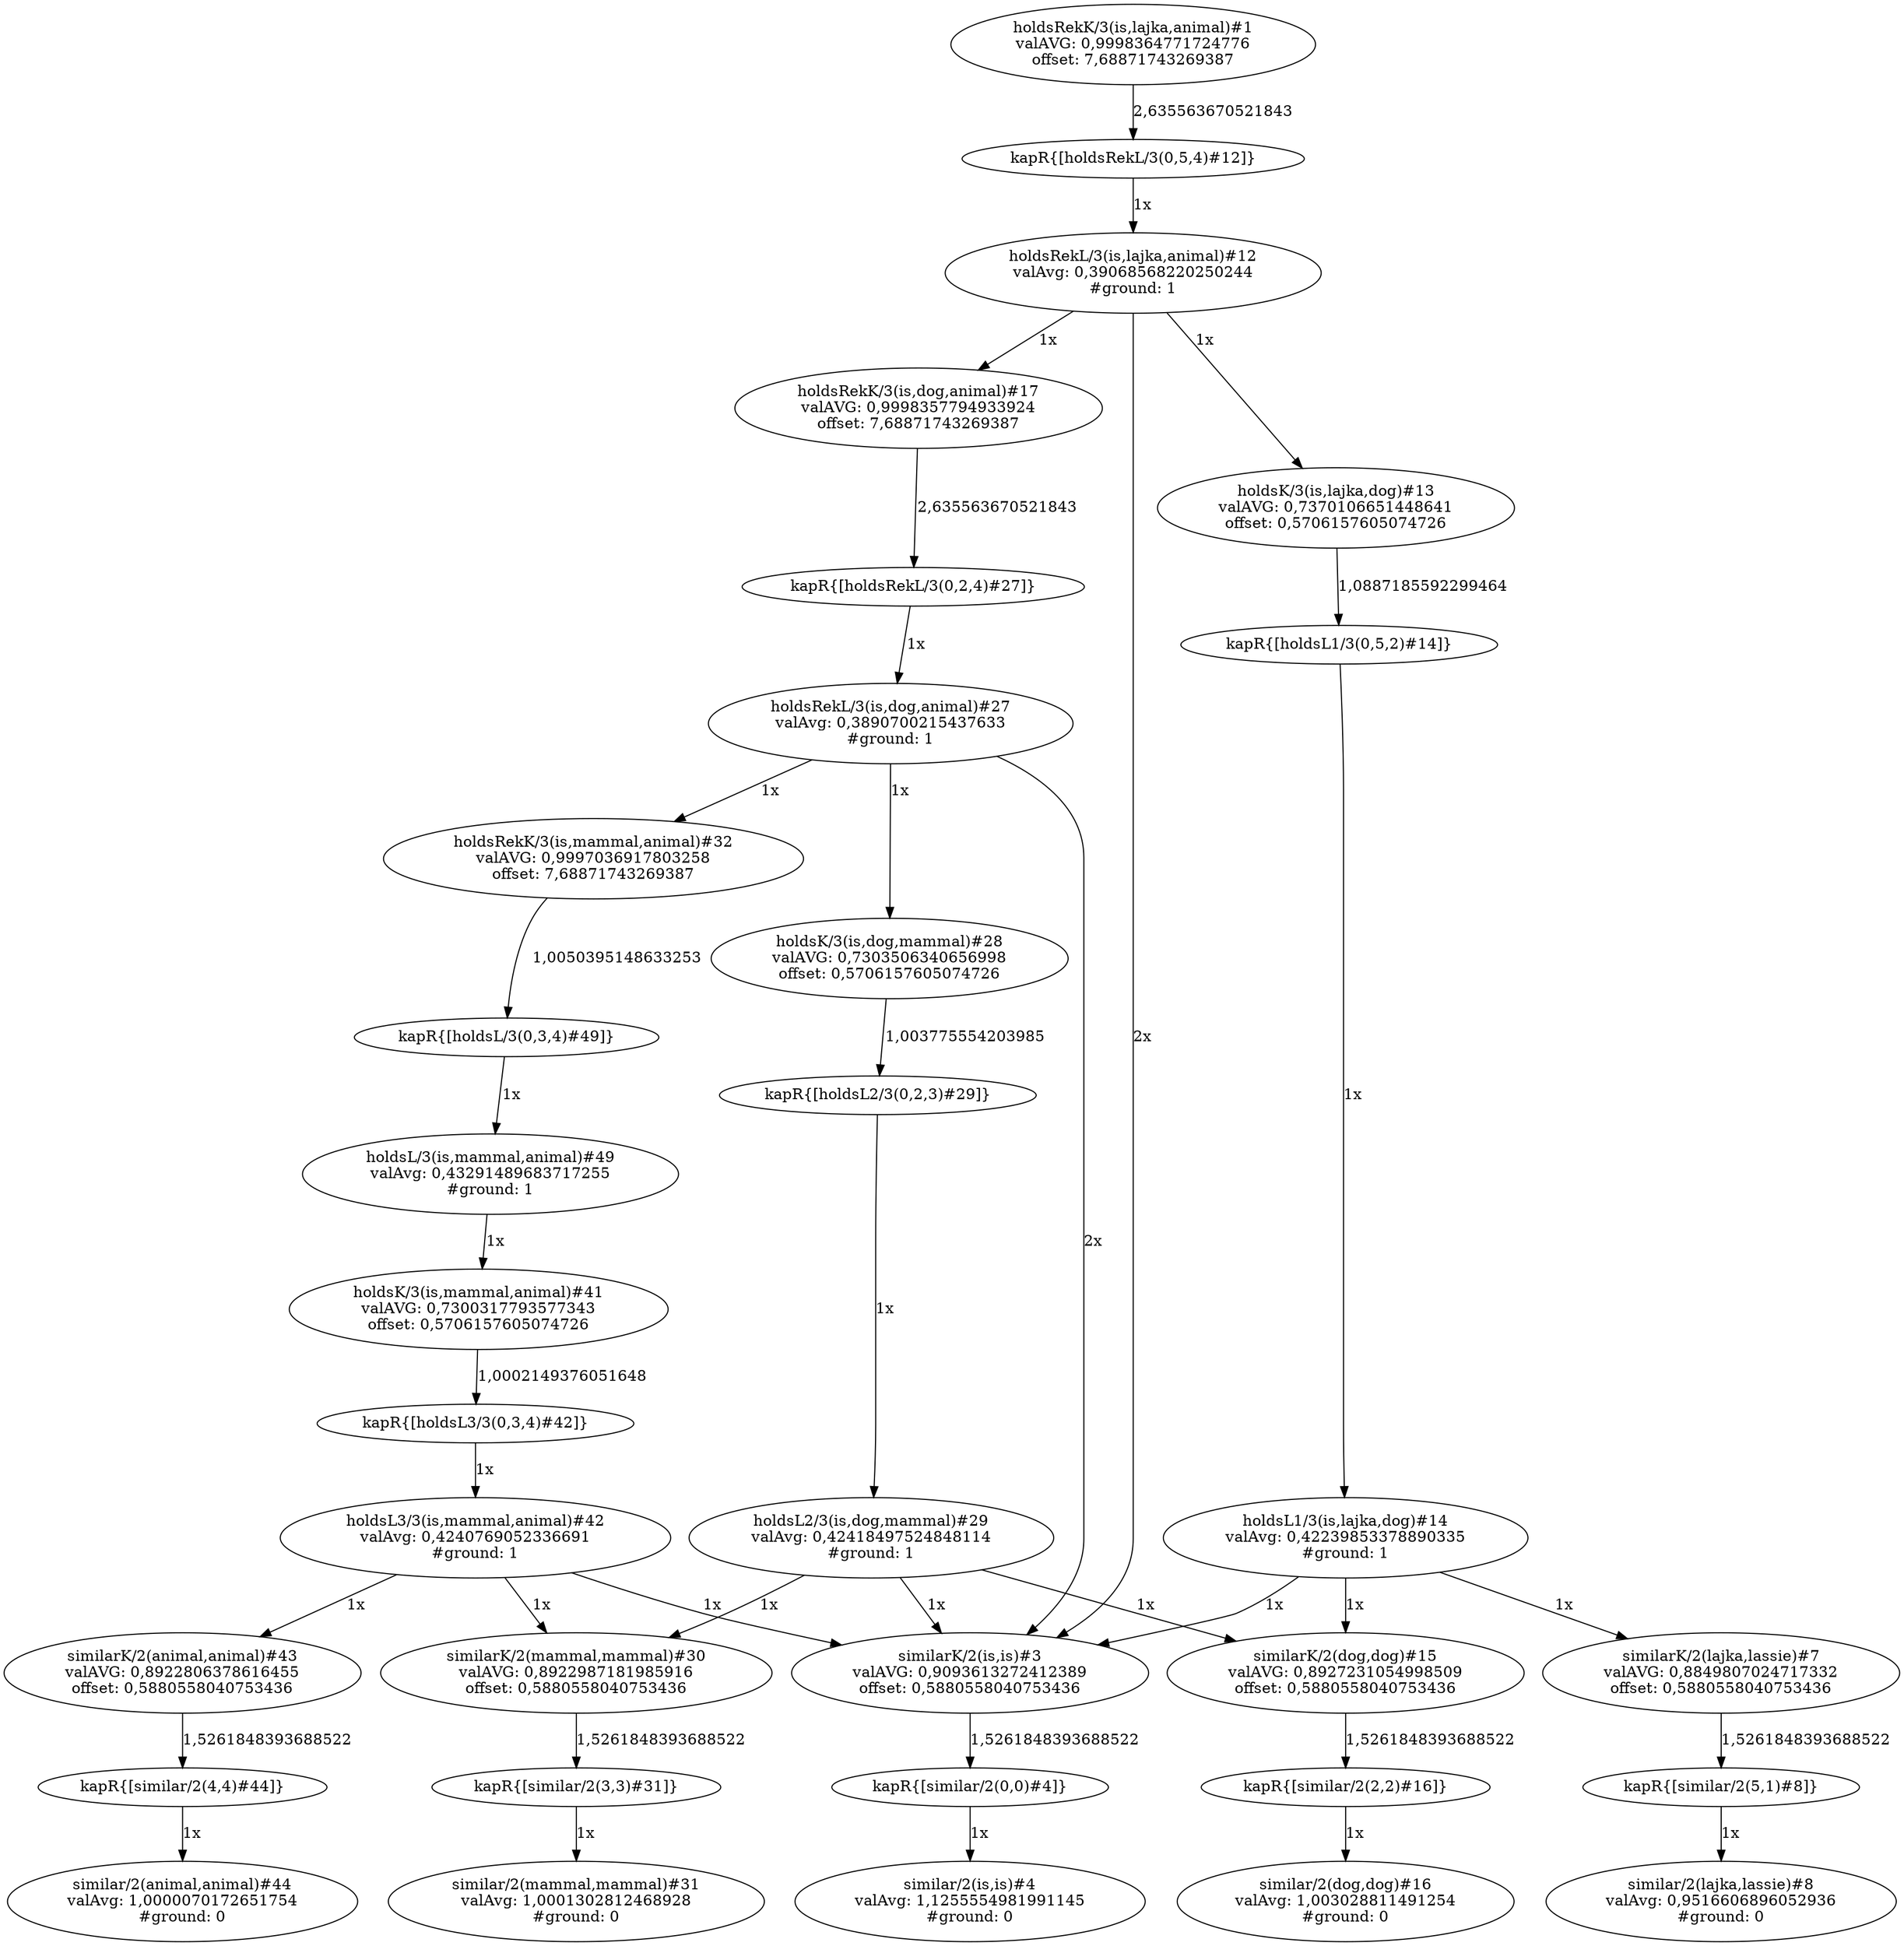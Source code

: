 digraph G {
"holdsRekK/3(is,lajka,animal)#1
valAVG: 0,9998364771724776
offset: 7,68871743269387" -> "kapR{[holdsRekL/3(0,5,4)#12]}" [ label = "2,635563670521843" ];
"kapR{[holdsRekL/3(0,5,4)#12]}" -> "holdsRekL/3(is,lajka,animal)#12
valAvg: 0,39068568220250244
#ground: 1" [ label = "1x" ];
"holdsRekL/3(is,lajka,animal)#12
valAvg: 0,39068568220250244
#ground: 1" -> "holdsRekK/3(is,dog,animal)#17
valAVG: 0,9998357794933924
offset: 7,68871743269387" [ label = "1x" ];
"holdsRekK/3(is,dog,animal)#17
valAVG: 0,9998357794933924
offset: 7,68871743269387" -> "kapR{[holdsRekL/3(0,2,4)#27]}" [ label = "2,635563670521843" ];
"kapR{[holdsRekL/3(0,2,4)#27]}" -> "holdsRekL/3(is,dog,animal)#27
valAvg: 0,3890700215437633
#ground: 1" [ label = "1x" ];
"holdsRekL/3(is,dog,animal)#27
valAvg: 0,3890700215437633
#ground: 1" -> "similarK/2(is,is)#3
valAVG: 0,9093613272412389
offset: 0,5880558040753436" [ label = "2x" ];
"similarK/2(is,is)#3
valAVG: 0,9093613272412389
offset: 0,5880558040753436" -> "kapR{[similar/2(0,0)#4]}" [ label = "1,5261848393688522" ];
"kapR{[similar/2(0,0)#4]}" -> "similar/2(is,is)#4
valAvg: 1,1255554981991145
#ground: 0" [ label = "1x" ];
"holdsRekL/3(is,dog,animal)#27
valAvg: 0,3890700215437633
#ground: 1" -> "holdsK/3(is,dog,mammal)#28
valAVG: 0,7303506340656998
offset: 0,5706157605074726" [ label = "1x" ];
"holdsK/3(is,dog,mammal)#28
valAVG: 0,7303506340656998
offset: 0,5706157605074726" -> "kapR{[holdsL2/3(0,2,3)#29]}" [ label = "1,003775554203985" ];
"kapR{[holdsL2/3(0,2,3)#29]}" -> "holdsL2/3(is,dog,mammal)#29
valAvg: 0,42418497524848114
#ground: 1" [ label = "1x" ];
"holdsL2/3(is,dog,mammal)#29
valAvg: 0,42418497524848114
#ground: 1" -> "similarK/2(is,is)#3
valAVG: 0,9093613272412389
offset: 0,5880558040753436" [ label = "1x" ];
"holdsL2/3(is,dog,mammal)#29
valAvg: 0,42418497524848114
#ground: 1" -> "similarK/2(dog,dog)#15
valAVG: 0,8927231054998509
offset: 0,5880558040753436" [ label = "1x" ];
"similarK/2(dog,dog)#15
valAVG: 0,8927231054998509
offset: 0,5880558040753436" -> "kapR{[similar/2(2,2)#16]}" [ label = "1,5261848393688522" ];
"kapR{[similar/2(2,2)#16]}" -> "similar/2(dog,dog)#16
valAvg: 1,003028811491254
#ground: 0" [ label = "1x" ];
"holdsL2/3(is,dog,mammal)#29
valAvg: 0,42418497524848114
#ground: 1" -> "similarK/2(mammal,mammal)#30
valAVG: 0,8922987181985916
offset: 0,5880558040753436" [ label = "1x" ];
"similarK/2(mammal,mammal)#30
valAVG: 0,8922987181985916
offset: 0,5880558040753436" -> "kapR{[similar/2(3,3)#31]}" [ label = "1,5261848393688522" ];
"kapR{[similar/2(3,3)#31]}" -> "similar/2(mammal,mammal)#31
valAvg: 1,0001302812468928
#ground: 0" [ label = "1x" ];
"holdsRekL/3(is,dog,animal)#27
valAvg: 0,3890700215437633
#ground: 1" -> "holdsRekK/3(is,mammal,animal)#32
valAVG: 0,9997036917803258
offset: 7,68871743269387" [ label = "1x" ];
"holdsRekK/3(is,mammal,animal)#32
valAVG: 0,9997036917803258
offset: 7,68871743269387" -> "kapR{[holdsL/3(0,3,4)#49]}" [ label = "1,0050395148633253" ];
"kapR{[holdsL/3(0,3,4)#49]}" -> "holdsL/3(is,mammal,animal)#49
valAvg: 0,43291489683717255
#ground: 1" [ label = "1x" ];
"holdsL/3(is,mammal,animal)#49
valAvg: 0,43291489683717255
#ground: 1" -> "holdsK/3(is,mammal,animal)#41
valAVG: 0,7300317793577343
offset: 0,5706157605074726" [ label = "1x" ];
"holdsK/3(is,mammal,animal)#41
valAVG: 0,7300317793577343
offset: 0,5706157605074726" -> "kapR{[holdsL3/3(0,3,4)#42]}" [ label = "1,0002149376051648" ];
"kapR{[holdsL3/3(0,3,4)#42]}" -> "holdsL3/3(is,mammal,animal)#42
valAvg: 0,4240769052336691
#ground: 1" [ label = "1x" ];
"holdsL3/3(is,mammal,animal)#42
valAvg: 0,4240769052336691
#ground: 1" -> "similarK/2(animal,animal)#43
valAVG: 0,8922806378616455
offset: 0,5880558040753436" [ label = "1x" ];
"similarK/2(animal,animal)#43
valAVG: 0,8922806378616455
offset: 0,5880558040753436" -> "kapR{[similar/2(4,4)#44]}" [ label = "1,5261848393688522" ];
"kapR{[similar/2(4,4)#44]}" -> "similar/2(animal,animal)#44
valAvg: 1,0000070172651754
#ground: 0" [ label = "1x" ];
"holdsL3/3(is,mammal,animal)#42
valAvg: 0,4240769052336691
#ground: 1" -> "similarK/2(is,is)#3
valAVG: 0,9093613272412389
offset: 0,5880558040753436" [ label = "1x" ];
"holdsL3/3(is,mammal,animal)#42
valAvg: 0,4240769052336691
#ground: 1" -> "similarK/2(mammal,mammal)#30
valAVG: 0,8922987181985916
offset: 0,5880558040753436" [ label = "1x" ];
"holdsRekL/3(is,lajka,animal)#12
valAvg: 0,39068568220250244
#ground: 1" -> "similarK/2(is,is)#3
valAVG: 0,9093613272412389
offset: 0,5880558040753436" [ label = "2x" ];
"holdsRekL/3(is,lajka,animal)#12
valAvg: 0,39068568220250244
#ground: 1" -> "holdsK/3(is,lajka,dog)#13
valAVG: 0,7370106651448641
offset: 0,5706157605074726" [ label = "1x" ];
"holdsK/3(is,lajka,dog)#13
valAVG: 0,7370106651448641
offset: 0,5706157605074726" -> "kapR{[holdsL1/3(0,5,2)#14]}" [ label = "1,0887185592299464" ];
"kapR{[holdsL1/3(0,5,2)#14]}" -> "holdsL1/3(is,lajka,dog)#14
valAvg: 0,42239853378890335
#ground: 1" [ label = "1x" ];
"holdsL1/3(is,lajka,dog)#14
valAvg: 0,42239853378890335
#ground: 1" -> "similarK/2(is,is)#3
valAVG: 0,9093613272412389
offset: 0,5880558040753436" [ label = "1x" ];
"holdsL1/3(is,lajka,dog)#14
valAvg: 0,42239853378890335
#ground: 1" -> "similarK/2(dog,dog)#15
valAVG: 0,8927231054998509
offset: 0,5880558040753436" [ label = "1x" ];
"holdsL1/3(is,lajka,dog)#14
valAvg: 0,42239853378890335
#ground: 1" -> "similarK/2(lajka,lassie)#7
valAVG: 0,8849807024717332
offset: 0,5880558040753436" [ label = "1x" ];
"similarK/2(lajka,lassie)#7
valAVG: 0,8849807024717332
offset: 0,5880558040753436" -> "kapR{[similar/2(5,1)#8]}" [ label = "1,5261848393688522" ];
"kapR{[similar/2(5,1)#8]}" -> "similar/2(lajka,lassie)#8
valAvg: 0,9516606896052936
#ground: 0" [ label = "1x" ];
}
